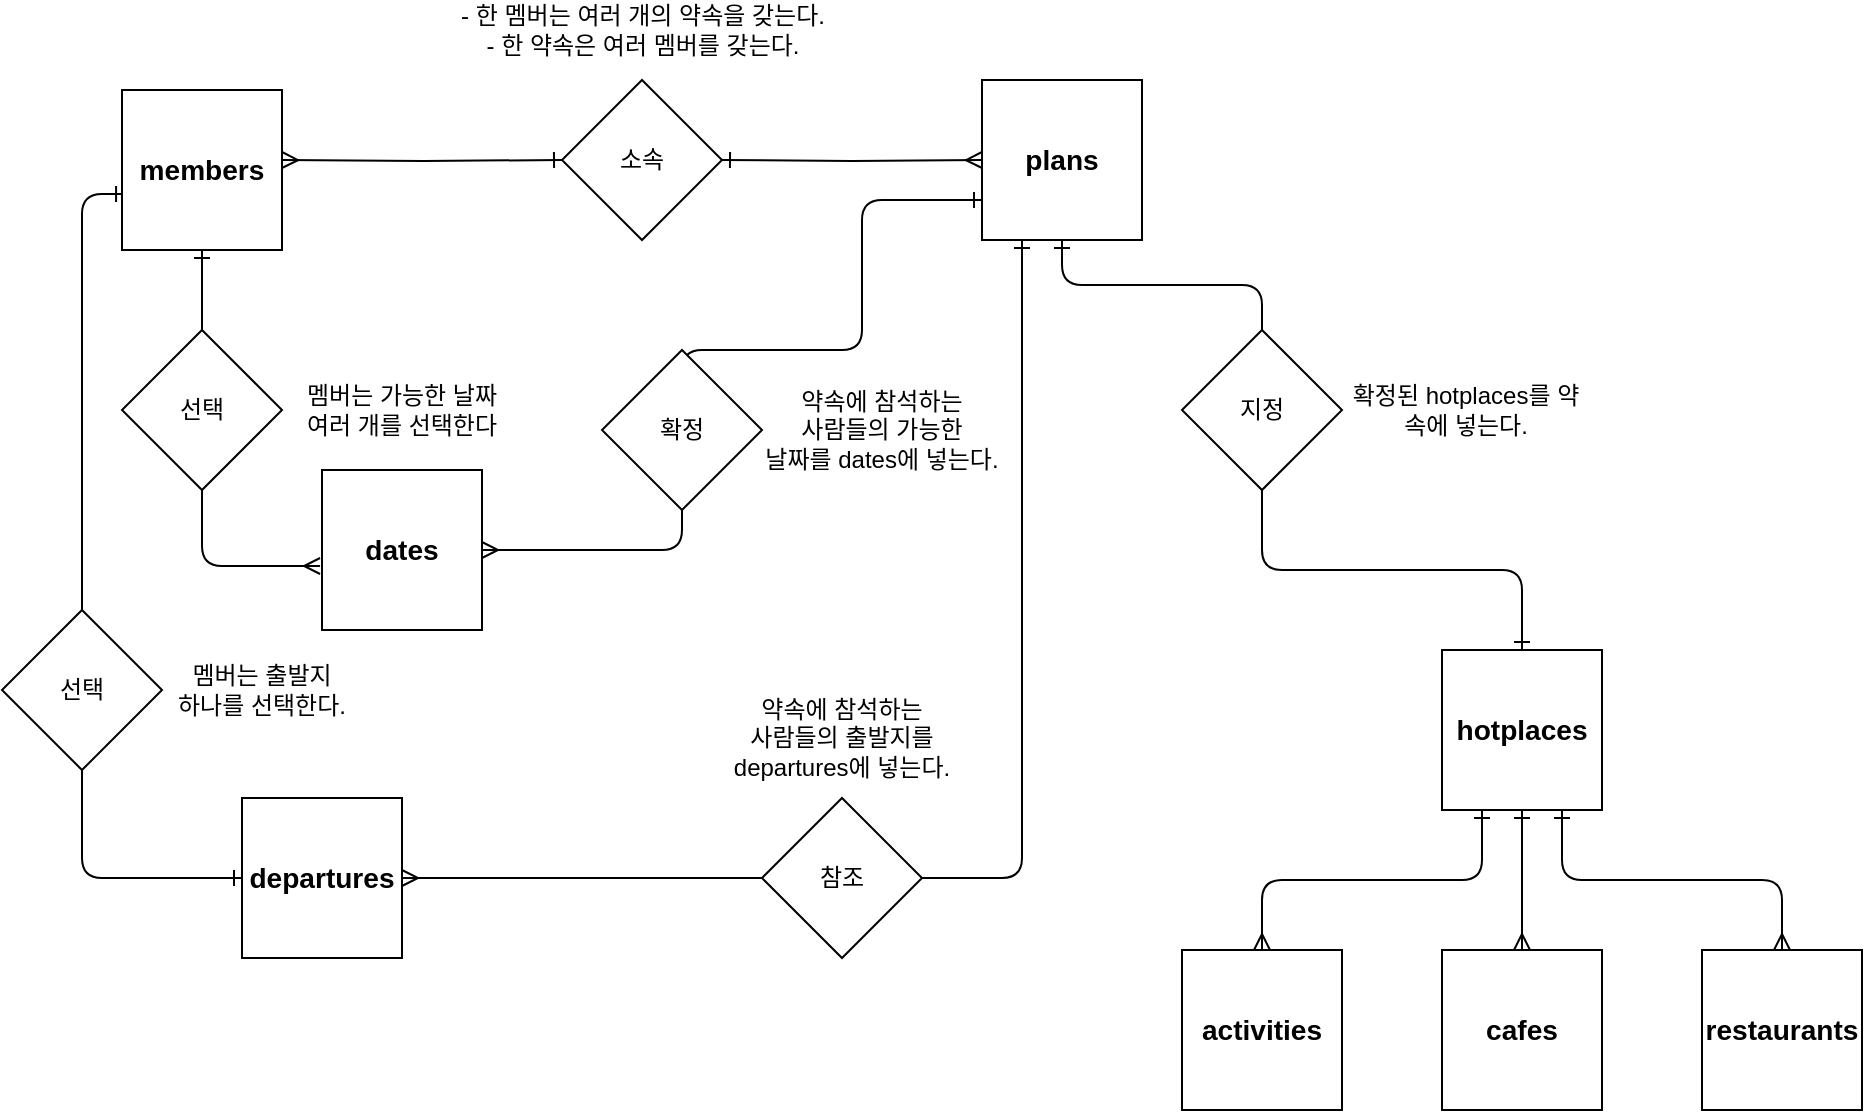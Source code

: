 <mxfile version="14.6.1" type="device"><diagram id="C5RBs43oDa-KdzZeNtuy" name="Page-1"><mxGraphModel dx="562" dy="762" grid="1" gridSize="10" guides="1" tooltips="1" connect="1" arrows="1" fold="1" page="1" pageScale="1" pageWidth="1169" pageHeight="827" math="0" shadow="0"><root><mxCell id="WIyWlLk6GJQsqaUBKTNV-0"/><mxCell id="WIyWlLk6GJQsqaUBKTNV-1" parent="WIyWlLk6GJQsqaUBKTNV-0"/><mxCell id="sSsOMFKWHdWUAmSggpZI-4" style="edgeStyle=orthogonalEdgeStyle;rounded=0;orthogonalLoop=1;jettySize=auto;html=1;exitX=1;exitY=0.5;exitDx=0;exitDy=0;entryX=0;entryY=0.5;entryDx=0;entryDy=0;startArrow=ERmany;startFill=0;endArrow=ERone;endFill=0;" edge="1" parent="WIyWlLk6GJQsqaUBKTNV-1" target="sSsOMFKWHdWUAmSggpZI-3"><mxGeometry relative="1" as="geometry"><mxPoint x="330" y="95" as="sourcePoint"/></mxGeometry></mxCell><mxCell id="sSsOMFKWHdWUAmSggpZI-5" style="edgeStyle=orthogonalEdgeStyle;rounded=0;orthogonalLoop=1;jettySize=auto;html=1;exitX=0;exitY=0.5;exitDx=0;exitDy=0;entryX=1;entryY=0.5;entryDx=0;entryDy=0;startArrow=ERmany;startFill=0;endArrow=ERone;endFill=0;" edge="1" parent="WIyWlLk6GJQsqaUBKTNV-1" target="sSsOMFKWHdWUAmSggpZI-3"><mxGeometry relative="1" as="geometry"><mxPoint x="680" y="95" as="sourcePoint"/></mxGeometry></mxCell><mxCell id="sSsOMFKWHdWUAmSggpZI-3" value="소속" style="rhombus;whiteSpace=wrap;html=1;" vertex="1" parent="WIyWlLk6GJQsqaUBKTNV-1"><mxGeometry x="470" y="55" width="80" height="80" as="geometry"/></mxCell><mxCell id="sSsOMFKWHdWUAmSggpZI-9" value="&lt;h3&gt;restaurants&lt;/h3&gt;" style="whiteSpace=wrap;html=1;aspect=fixed;spacing=2;" vertex="1" parent="WIyWlLk6GJQsqaUBKTNV-1"><mxGeometry x="1040" y="490" width="80" height="80" as="geometry"/></mxCell><mxCell id="sSsOMFKWHdWUAmSggpZI-15" value="&lt;h3&gt;departures&lt;/h3&gt;" style="whiteSpace=wrap;html=1;aspect=fixed;" vertex="1" parent="WIyWlLk6GJQsqaUBKTNV-1"><mxGeometry x="310" y="414" width="80" height="80" as="geometry"/></mxCell><mxCell id="sSsOMFKWHdWUAmSggpZI-40" style="edgeStyle=orthogonalEdgeStyle;rounded=1;orthogonalLoop=1;jettySize=auto;html=1;exitX=0.5;exitY=1;exitDx=0;exitDy=0;startArrow=none;startFill=0;endArrow=ERone;endFill=0;" edge="1" parent="WIyWlLk6GJQsqaUBKTNV-1" source="sSsOMFKWHdWUAmSggpZI-48" target="sSsOMFKWHdWUAmSggpZI-35"><mxGeometry relative="1" as="geometry"/></mxCell><mxCell id="sSsOMFKWHdWUAmSggpZI-44" style="edgeStyle=orthogonalEdgeStyle;rounded=1;orthogonalLoop=1;jettySize=auto;html=1;exitX=0;exitY=0.75;exitDx=0;exitDy=0;entryX=1;entryY=0.5;entryDx=0;entryDy=0;startArrow=ERone;startFill=0;endArrow=ERmany;endFill=0;" edge="1" parent="WIyWlLk6GJQsqaUBKTNV-1" source="sSsOMFKWHdWUAmSggpZI-31" target="sSsOMFKWHdWUAmSggpZI-32"><mxGeometry relative="1" as="geometry"><Array as="points"><mxPoint x="620" y="115"/><mxPoint x="620" y="190"/><mxPoint x="530" y="190"/><mxPoint x="530" y="290"/></Array></mxGeometry></mxCell><mxCell id="sSsOMFKWHdWUAmSggpZI-45" style="edgeStyle=orthogonalEdgeStyle;rounded=1;orthogonalLoop=1;jettySize=auto;html=1;exitX=0;exitY=0.5;exitDx=0;exitDy=0;entryX=1;entryY=0.5;entryDx=0;entryDy=0;startArrow=none;startFill=0;endArrow=ERmany;endFill=0;" edge="1" parent="WIyWlLk6GJQsqaUBKTNV-1" source="sSsOMFKWHdWUAmSggpZI-51" target="sSsOMFKWHdWUAmSggpZI-15"><mxGeometry relative="1" as="geometry"/></mxCell><mxCell id="sSsOMFKWHdWUAmSggpZI-31" value="&lt;h3&gt;plans&lt;/h3&gt;" style="whiteSpace=wrap;html=1;aspect=fixed;" vertex="1" parent="WIyWlLk6GJQsqaUBKTNV-1"><mxGeometry x="680" y="55" width="80" height="80" as="geometry"/></mxCell><mxCell id="sSsOMFKWHdWUAmSggpZI-32" value="&lt;h3&gt;dates&lt;/h3&gt;" style="whiteSpace=wrap;html=1;aspect=fixed;" vertex="1" parent="WIyWlLk6GJQsqaUBKTNV-1"><mxGeometry x="350" y="250" width="80" height="80" as="geometry"/></mxCell><mxCell id="sSsOMFKWHdWUAmSggpZI-38" style="edgeStyle=orthogonalEdgeStyle;rounded=1;orthogonalLoop=1;jettySize=auto;html=1;exitX=0.013;exitY=0.65;exitDx=0;exitDy=0;entryX=0;entryY=0.5;entryDx=0;entryDy=0;startArrow=ERone;startFill=0;endArrow=ERone;endFill=0;exitPerimeter=0;" edge="1" parent="WIyWlLk6GJQsqaUBKTNV-1" source="sSsOMFKWHdWUAmSggpZI-33" target="sSsOMFKWHdWUAmSggpZI-15"><mxGeometry relative="1" as="geometry"/></mxCell><mxCell id="sSsOMFKWHdWUAmSggpZI-39" style="edgeStyle=orthogonalEdgeStyle;rounded=1;orthogonalLoop=1;jettySize=auto;html=1;exitX=0.5;exitY=1;exitDx=0;exitDy=0;entryX=-0.012;entryY=0.6;entryDx=0;entryDy=0;startArrow=ERone;startFill=0;endArrow=ERmany;endFill=0;entryPerimeter=0;" edge="1" parent="WIyWlLk6GJQsqaUBKTNV-1" source="sSsOMFKWHdWUAmSggpZI-33" target="sSsOMFKWHdWUAmSggpZI-32"><mxGeometry relative="1" as="geometry"/></mxCell><mxCell id="sSsOMFKWHdWUAmSggpZI-33" value="&lt;h3&gt;members&lt;/h3&gt;" style="whiteSpace=wrap;html=1;aspect=fixed;" vertex="1" parent="WIyWlLk6GJQsqaUBKTNV-1"><mxGeometry x="250" y="60" width="80" height="80" as="geometry"/></mxCell><mxCell id="sSsOMFKWHdWUAmSggpZI-34" value="&lt;h3&gt;cafes&lt;/h3&gt;" style="whiteSpace=wrap;html=1;aspect=fixed;spacing=2;" vertex="1" parent="WIyWlLk6GJQsqaUBKTNV-1"><mxGeometry x="910" y="490" width="80" height="80" as="geometry"/></mxCell><mxCell id="sSsOMFKWHdWUAmSggpZI-41" style="edgeStyle=orthogonalEdgeStyle;rounded=1;orthogonalLoop=1;jettySize=auto;html=1;exitX=0.25;exitY=1;exitDx=0;exitDy=0;entryX=0.5;entryY=0;entryDx=0;entryDy=0;startArrow=ERone;startFill=0;endArrow=ERmany;endFill=0;" edge="1" parent="WIyWlLk6GJQsqaUBKTNV-1" source="sSsOMFKWHdWUAmSggpZI-35" target="sSsOMFKWHdWUAmSggpZI-36"><mxGeometry relative="1" as="geometry"/></mxCell><mxCell id="sSsOMFKWHdWUAmSggpZI-42" style="edgeStyle=orthogonalEdgeStyle;rounded=1;orthogonalLoop=1;jettySize=auto;html=1;exitX=0.5;exitY=1;exitDx=0;exitDy=0;startArrow=ERone;startFill=0;endArrow=ERmany;endFill=0;" edge="1" parent="WIyWlLk6GJQsqaUBKTNV-1" source="sSsOMFKWHdWUAmSggpZI-35" target="sSsOMFKWHdWUAmSggpZI-34"><mxGeometry relative="1" as="geometry"/></mxCell><mxCell id="sSsOMFKWHdWUAmSggpZI-43" style="edgeStyle=orthogonalEdgeStyle;rounded=1;orthogonalLoop=1;jettySize=auto;html=1;exitX=0.75;exitY=1;exitDx=0;exitDy=0;entryX=0.5;entryY=0;entryDx=0;entryDy=0;startArrow=ERone;startFill=0;endArrow=ERmany;endFill=0;" edge="1" parent="WIyWlLk6GJQsqaUBKTNV-1" source="sSsOMFKWHdWUAmSggpZI-35" target="sSsOMFKWHdWUAmSggpZI-9"><mxGeometry relative="1" as="geometry"/></mxCell><mxCell id="sSsOMFKWHdWUAmSggpZI-35" value="&lt;h3&gt;hotplaces&lt;/h3&gt;" style="whiteSpace=wrap;html=1;aspect=fixed;spacing=2;" vertex="1" parent="WIyWlLk6GJQsqaUBKTNV-1"><mxGeometry x="910" y="340" width="80" height="80" as="geometry"/></mxCell><mxCell id="sSsOMFKWHdWUAmSggpZI-36" value="&lt;h3&gt;activities&lt;/h3&gt;" style="whiteSpace=wrap;html=1;aspect=fixed;spacing=2;" vertex="1" parent="WIyWlLk6GJQsqaUBKTNV-1"><mxGeometry x="780" y="490" width="80" height="80" as="geometry"/></mxCell><mxCell id="sSsOMFKWHdWUAmSggpZI-46" value="선택" style="rhombus;whiteSpace=wrap;html=1;" vertex="1" parent="WIyWlLk6GJQsqaUBKTNV-1"><mxGeometry x="250" y="180" width="80" height="80" as="geometry"/></mxCell><mxCell id="sSsOMFKWHdWUAmSggpZI-47" value="선택&lt;br&gt;" style="rhombus;whiteSpace=wrap;html=1;" vertex="1" parent="WIyWlLk6GJQsqaUBKTNV-1"><mxGeometry x="190" y="320" width="80" height="80" as="geometry"/></mxCell><mxCell id="sSsOMFKWHdWUAmSggpZI-48" value="지정" style="rhombus;whiteSpace=wrap;html=1;" vertex="1" parent="WIyWlLk6GJQsqaUBKTNV-1"><mxGeometry x="780" y="180" width="80" height="80" as="geometry"/></mxCell><mxCell id="sSsOMFKWHdWUAmSggpZI-49" value="" style="edgeStyle=orthogonalEdgeStyle;rounded=1;orthogonalLoop=1;jettySize=auto;html=1;exitX=0.5;exitY=1;exitDx=0;exitDy=0;startArrow=ERone;startFill=0;endArrow=none;endFill=0;" edge="1" parent="WIyWlLk6GJQsqaUBKTNV-1" source="sSsOMFKWHdWUAmSggpZI-31" target="sSsOMFKWHdWUAmSggpZI-48"><mxGeometry relative="1" as="geometry"><mxPoint x="720" y="135" as="sourcePoint"/><mxPoint x="950" y="300" as="targetPoint"/></mxGeometry></mxCell><mxCell id="sSsOMFKWHdWUAmSggpZI-50" value="확정" style="rhombus;whiteSpace=wrap;html=1;" vertex="1" parent="WIyWlLk6GJQsqaUBKTNV-1"><mxGeometry x="490" y="190" width="80" height="80" as="geometry"/></mxCell><mxCell id="sSsOMFKWHdWUAmSggpZI-51" value="참조&lt;br&gt;" style="rhombus;whiteSpace=wrap;html=1;" vertex="1" parent="WIyWlLk6GJQsqaUBKTNV-1"><mxGeometry x="570" y="414" width="80" height="80" as="geometry"/></mxCell><mxCell id="sSsOMFKWHdWUAmSggpZI-52" value="" style="edgeStyle=orthogonalEdgeStyle;rounded=1;orthogonalLoop=1;jettySize=auto;html=1;exitX=0.25;exitY=1;exitDx=0;exitDy=0;entryX=1;entryY=0.5;entryDx=0;entryDy=0;startArrow=ERone;startFill=0;endArrow=none;endFill=0;" edge="1" parent="WIyWlLk6GJQsqaUBKTNV-1" source="sSsOMFKWHdWUAmSggpZI-31" target="sSsOMFKWHdWUAmSggpZI-51"><mxGeometry relative="1" as="geometry"><mxPoint x="700" y="135" as="sourcePoint"/><mxPoint x="350" y="494" as="targetPoint"/></mxGeometry></mxCell><mxCell id="sSsOMFKWHdWUAmSggpZI-56" value="- 한 멤버는 여러 개의 약속을 갖는다.&lt;br&gt;- 한 약속은 여러 멤버를 갖는다." style="text;html=1;strokeColor=none;fillColor=none;align=center;verticalAlign=middle;whiteSpace=wrap;rounded=0;" vertex="1" parent="WIyWlLk6GJQsqaUBKTNV-1"><mxGeometry x="407.5" y="20" width="205" height="20" as="geometry"/></mxCell><mxCell id="sSsOMFKWHdWUAmSggpZI-57" value="멤버는 출발지&lt;br&gt;하나를 선택한다." style="text;html=1;strokeColor=none;fillColor=none;align=center;verticalAlign=middle;whiteSpace=wrap;rounded=0;" vertex="1" parent="WIyWlLk6GJQsqaUBKTNV-1"><mxGeometry x="260" y="350" width="120" height="20" as="geometry"/></mxCell><mxCell id="sSsOMFKWHdWUAmSggpZI-58" value="멤버는 가능한 날짜 &lt;br&gt;여러 개를 선택한다" style="text;html=1;strokeColor=none;fillColor=none;align=center;verticalAlign=middle;whiteSpace=wrap;rounded=0;" vertex="1" parent="WIyWlLk6GJQsqaUBKTNV-1"><mxGeometry x="330" y="210" width="120" height="20" as="geometry"/></mxCell><mxCell id="sSsOMFKWHdWUAmSggpZI-59" value="약속에 참석하는&lt;br&gt;사람들의&amp;nbsp;가능한 &lt;br&gt;날짜를 dates에 넣는다." style="text;html=1;strokeColor=none;fillColor=none;align=center;verticalAlign=middle;whiteSpace=wrap;rounded=0;" vertex="1" parent="WIyWlLk6GJQsqaUBKTNV-1"><mxGeometry x="560" y="220" width="140" height="20" as="geometry"/></mxCell><mxCell id="sSsOMFKWHdWUAmSggpZI-60" value="약속에 참석하는 &lt;br&gt;사람들의 출발지를&lt;br&gt;departures에 넣는다." style="text;html=1;strokeColor=none;fillColor=none;align=center;verticalAlign=middle;whiteSpace=wrap;rounded=0;" vertex="1" parent="WIyWlLk6GJQsqaUBKTNV-1"><mxGeometry x="550" y="374" width="120" height="20" as="geometry"/></mxCell><mxCell id="sSsOMFKWHdWUAmSggpZI-61" value="확정된 hotplaces를 약속에 넣는다." style="text;html=1;strokeColor=none;fillColor=none;align=center;verticalAlign=middle;whiteSpace=wrap;rounded=0;" vertex="1" parent="WIyWlLk6GJQsqaUBKTNV-1"><mxGeometry x="862" y="210" width="120" height="20" as="geometry"/></mxCell></root></mxGraphModel></diagram></mxfile>